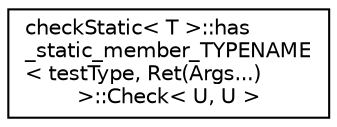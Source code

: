 digraph "Graphical Class Hierarchy"
{
 // LATEX_PDF_SIZE
  edge [fontname="Helvetica",fontsize="10",labelfontname="Helvetica",labelfontsize="10"];
  node [fontname="Helvetica",fontsize="10",shape=record];
  rankdir="LR";
  Node0 [label="checkStatic\< T \>::has\l_static_member_TYPENAME\l\< testType, Ret(Args...)\l\>::Check\< U, U \>",height=0.2,width=0.4,color="black", fillcolor="white", style="filled",URL="$structpFlow_1_1checkStatic_1_1has__static__member__TYPENAME_3_01testType_00_01Ret_07Args_8_8_8_08_4_1_1Check.html",tooltip=" "];
}

